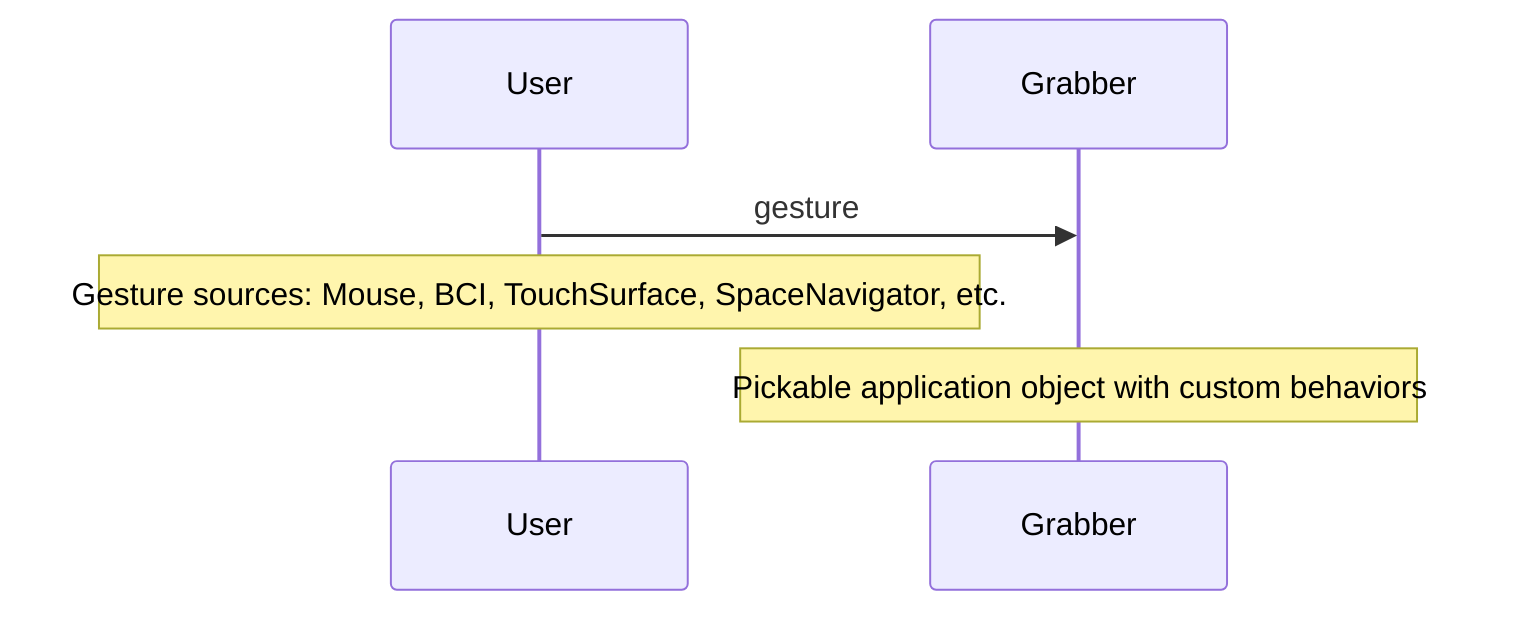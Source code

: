 sequenceDiagram
    User->>Grabber: gesture
    Note over User: Gesture sources: Mouse, BCI, TouchSurface, SpaceNavigator, etc.
    Note over Grabber: Pickable application object with custom behaviors